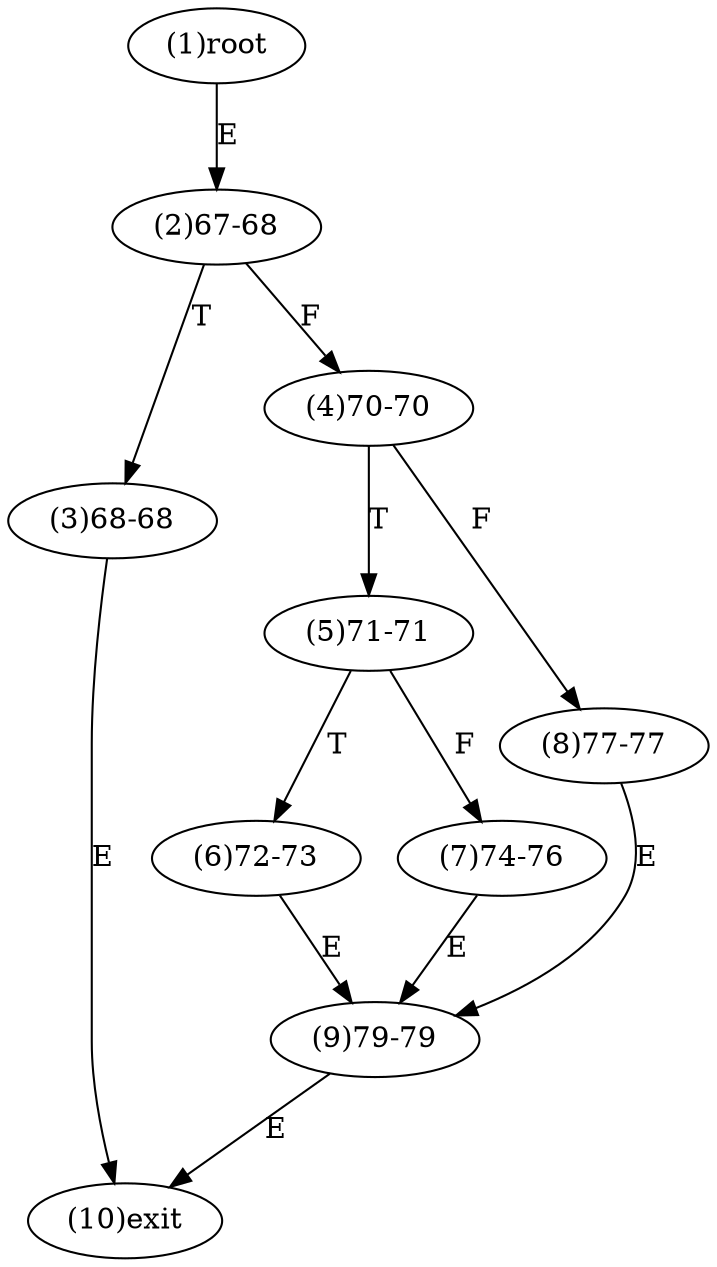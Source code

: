 digraph "" { 
1[ label="(1)root"];
2[ label="(2)67-68"];
3[ label="(3)68-68"];
4[ label="(4)70-70"];
5[ label="(5)71-71"];
6[ label="(6)72-73"];
7[ label="(7)74-76"];
8[ label="(8)77-77"];
9[ label="(9)79-79"];
10[ label="(10)exit"];
1->2[ label="E"];
2->4[ label="F"];
2->3[ label="T"];
3->10[ label="E"];
4->8[ label="F"];
4->5[ label="T"];
5->7[ label="F"];
5->6[ label="T"];
6->9[ label="E"];
7->9[ label="E"];
8->9[ label="E"];
9->10[ label="E"];
}